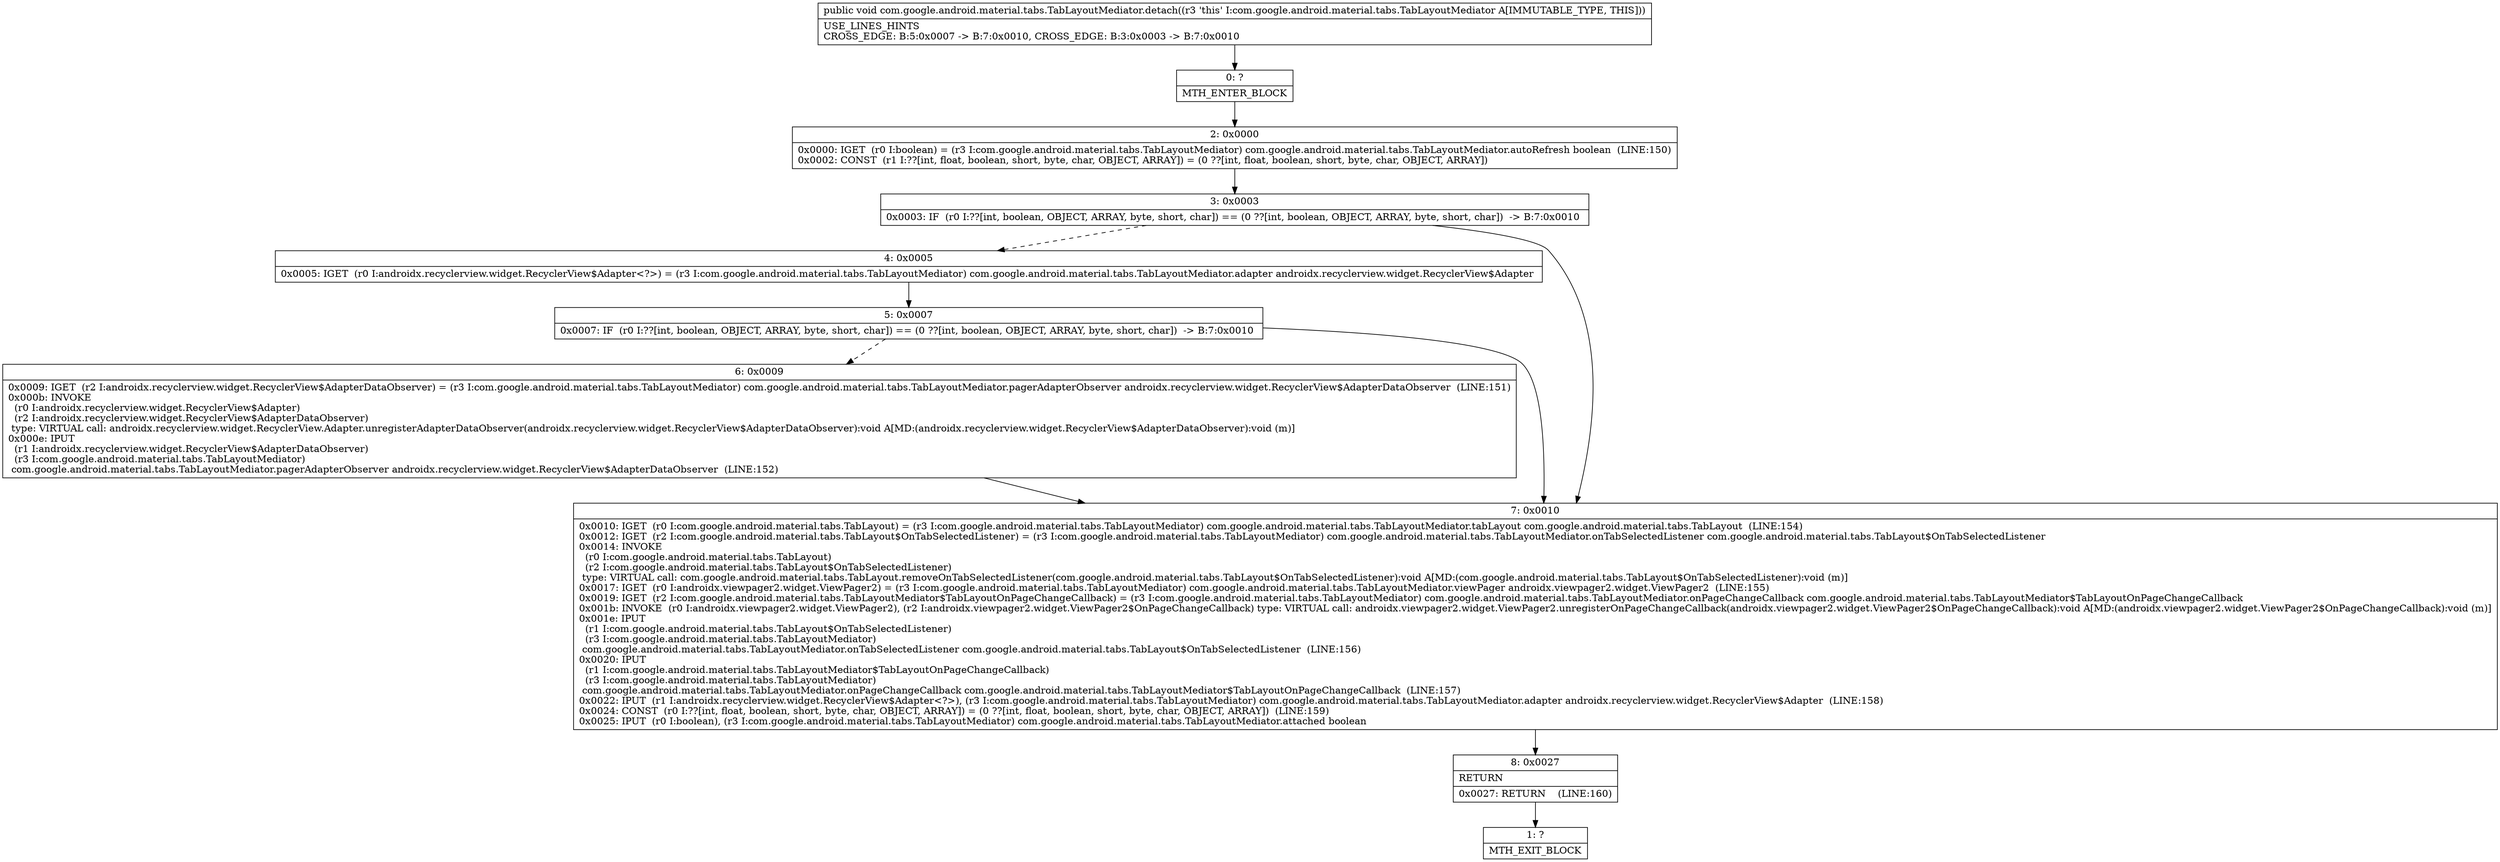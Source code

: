 digraph "CFG forcom.google.android.material.tabs.TabLayoutMediator.detach()V" {
Node_0 [shape=record,label="{0\:\ ?|MTH_ENTER_BLOCK\l}"];
Node_2 [shape=record,label="{2\:\ 0x0000|0x0000: IGET  (r0 I:boolean) = (r3 I:com.google.android.material.tabs.TabLayoutMediator) com.google.android.material.tabs.TabLayoutMediator.autoRefresh boolean  (LINE:150)\l0x0002: CONST  (r1 I:??[int, float, boolean, short, byte, char, OBJECT, ARRAY]) = (0 ??[int, float, boolean, short, byte, char, OBJECT, ARRAY]) \l}"];
Node_3 [shape=record,label="{3\:\ 0x0003|0x0003: IF  (r0 I:??[int, boolean, OBJECT, ARRAY, byte, short, char]) == (0 ??[int, boolean, OBJECT, ARRAY, byte, short, char])  \-\> B:7:0x0010 \l}"];
Node_4 [shape=record,label="{4\:\ 0x0005|0x0005: IGET  (r0 I:androidx.recyclerview.widget.RecyclerView$Adapter\<?\>) = (r3 I:com.google.android.material.tabs.TabLayoutMediator) com.google.android.material.tabs.TabLayoutMediator.adapter androidx.recyclerview.widget.RecyclerView$Adapter \l}"];
Node_5 [shape=record,label="{5\:\ 0x0007|0x0007: IF  (r0 I:??[int, boolean, OBJECT, ARRAY, byte, short, char]) == (0 ??[int, boolean, OBJECT, ARRAY, byte, short, char])  \-\> B:7:0x0010 \l}"];
Node_6 [shape=record,label="{6\:\ 0x0009|0x0009: IGET  (r2 I:androidx.recyclerview.widget.RecyclerView$AdapterDataObserver) = (r3 I:com.google.android.material.tabs.TabLayoutMediator) com.google.android.material.tabs.TabLayoutMediator.pagerAdapterObserver androidx.recyclerview.widget.RecyclerView$AdapterDataObserver  (LINE:151)\l0x000b: INVOKE  \l  (r0 I:androidx.recyclerview.widget.RecyclerView$Adapter)\l  (r2 I:androidx.recyclerview.widget.RecyclerView$AdapterDataObserver)\l type: VIRTUAL call: androidx.recyclerview.widget.RecyclerView.Adapter.unregisterAdapterDataObserver(androidx.recyclerview.widget.RecyclerView$AdapterDataObserver):void A[MD:(androidx.recyclerview.widget.RecyclerView$AdapterDataObserver):void (m)]\l0x000e: IPUT  \l  (r1 I:androidx.recyclerview.widget.RecyclerView$AdapterDataObserver)\l  (r3 I:com.google.android.material.tabs.TabLayoutMediator)\l com.google.android.material.tabs.TabLayoutMediator.pagerAdapterObserver androidx.recyclerview.widget.RecyclerView$AdapterDataObserver  (LINE:152)\l}"];
Node_7 [shape=record,label="{7\:\ 0x0010|0x0010: IGET  (r0 I:com.google.android.material.tabs.TabLayout) = (r3 I:com.google.android.material.tabs.TabLayoutMediator) com.google.android.material.tabs.TabLayoutMediator.tabLayout com.google.android.material.tabs.TabLayout  (LINE:154)\l0x0012: IGET  (r2 I:com.google.android.material.tabs.TabLayout$OnTabSelectedListener) = (r3 I:com.google.android.material.tabs.TabLayoutMediator) com.google.android.material.tabs.TabLayoutMediator.onTabSelectedListener com.google.android.material.tabs.TabLayout$OnTabSelectedListener \l0x0014: INVOKE  \l  (r0 I:com.google.android.material.tabs.TabLayout)\l  (r2 I:com.google.android.material.tabs.TabLayout$OnTabSelectedListener)\l type: VIRTUAL call: com.google.android.material.tabs.TabLayout.removeOnTabSelectedListener(com.google.android.material.tabs.TabLayout$OnTabSelectedListener):void A[MD:(com.google.android.material.tabs.TabLayout$OnTabSelectedListener):void (m)]\l0x0017: IGET  (r0 I:androidx.viewpager2.widget.ViewPager2) = (r3 I:com.google.android.material.tabs.TabLayoutMediator) com.google.android.material.tabs.TabLayoutMediator.viewPager androidx.viewpager2.widget.ViewPager2  (LINE:155)\l0x0019: IGET  (r2 I:com.google.android.material.tabs.TabLayoutMediator$TabLayoutOnPageChangeCallback) = (r3 I:com.google.android.material.tabs.TabLayoutMediator) com.google.android.material.tabs.TabLayoutMediator.onPageChangeCallback com.google.android.material.tabs.TabLayoutMediator$TabLayoutOnPageChangeCallback \l0x001b: INVOKE  (r0 I:androidx.viewpager2.widget.ViewPager2), (r2 I:androidx.viewpager2.widget.ViewPager2$OnPageChangeCallback) type: VIRTUAL call: androidx.viewpager2.widget.ViewPager2.unregisterOnPageChangeCallback(androidx.viewpager2.widget.ViewPager2$OnPageChangeCallback):void A[MD:(androidx.viewpager2.widget.ViewPager2$OnPageChangeCallback):void (m)]\l0x001e: IPUT  \l  (r1 I:com.google.android.material.tabs.TabLayout$OnTabSelectedListener)\l  (r3 I:com.google.android.material.tabs.TabLayoutMediator)\l com.google.android.material.tabs.TabLayoutMediator.onTabSelectedListener com.google.android.material.tabs.TabLayout$OnTabSelectedListener  (LINE:156)\l0x0020: IPUT  \l  (r1 I:com.google.android.material.tabs.TabLayoutMediator$TabLayoutOnPageChangeCallback)\l  (r3 I:com.google.android.material.tabs.TabLayoutMediator)\l com.google.android.material.tabs.TabLayoutMediator.onPageChangeCallback com.google.android.material.tabs.TabLayoutMediator$TabLayoutOnPageChangeCallback  (LINE:157)\l0x0022: IPUT  (r1 I:androidx.recyclerview.widget.RecyclerView$Adapter\<?\>), (r3 I:com.google.android.material.tabs.TabLayoutMediator) com.google.android.material.tabs.TabLayoutMediator.adapter androidx.recyclerview.widget.RecyclerView$Adapter  (LINE:158)\l0x0024: CONST  (r0 I:??[int, float, boolean, short, byte, char, OBJECT, ARRAY]) = (0 ??[int, float, boolean, short, byte, char, OBJECT, ARRAY])  (LINE:159)\l0x0025: IPUT  (r0 I:boolean), (r3 I:com.google.android.material.tabs.TabLayoutMediator) com.google.android.material.tabs.TabLayoutMediator.attached boolean \l}"];
Node_8 [shape=record,label="{8\:\ 0x0027|RETURN\l|0x0027: RETURN    (LINE:160)\l}"];
Node_1 [shape=record,label="{1\:\ ?|MTH_EXIT_BLOCK\l}"];
MethodNode[shape=record,label="{public void com.google.android.material.tabs.TabLayoutMediator.detach((r3 'this' I:com.google.android.material.tabs.TabLayoutMediator A[IMMUTABLE_TYPE, THIS]))  | USE_LINES_HINTS\lCROSS_EDGE: B:5:0x0007 \-\> B:7:0x0010, CROSS_EDGE: B:3:0x0003 \-\> B:7:0x0010\l}"];
MethodNode -> Node_0;Node_0 -> Node_2;
Node_2 -> Node_3;
Node_3 -> Node_4[style=dashed];
Node_3 -> Node_7;
Node_4 -> Node_5;
Node_5 -> Node_6[style=dashed];
Node_5 -> Node_7;
Node_6 -> Node_7;
Node_7 -> Node_8;
Node_8 -> Node_1;
}

